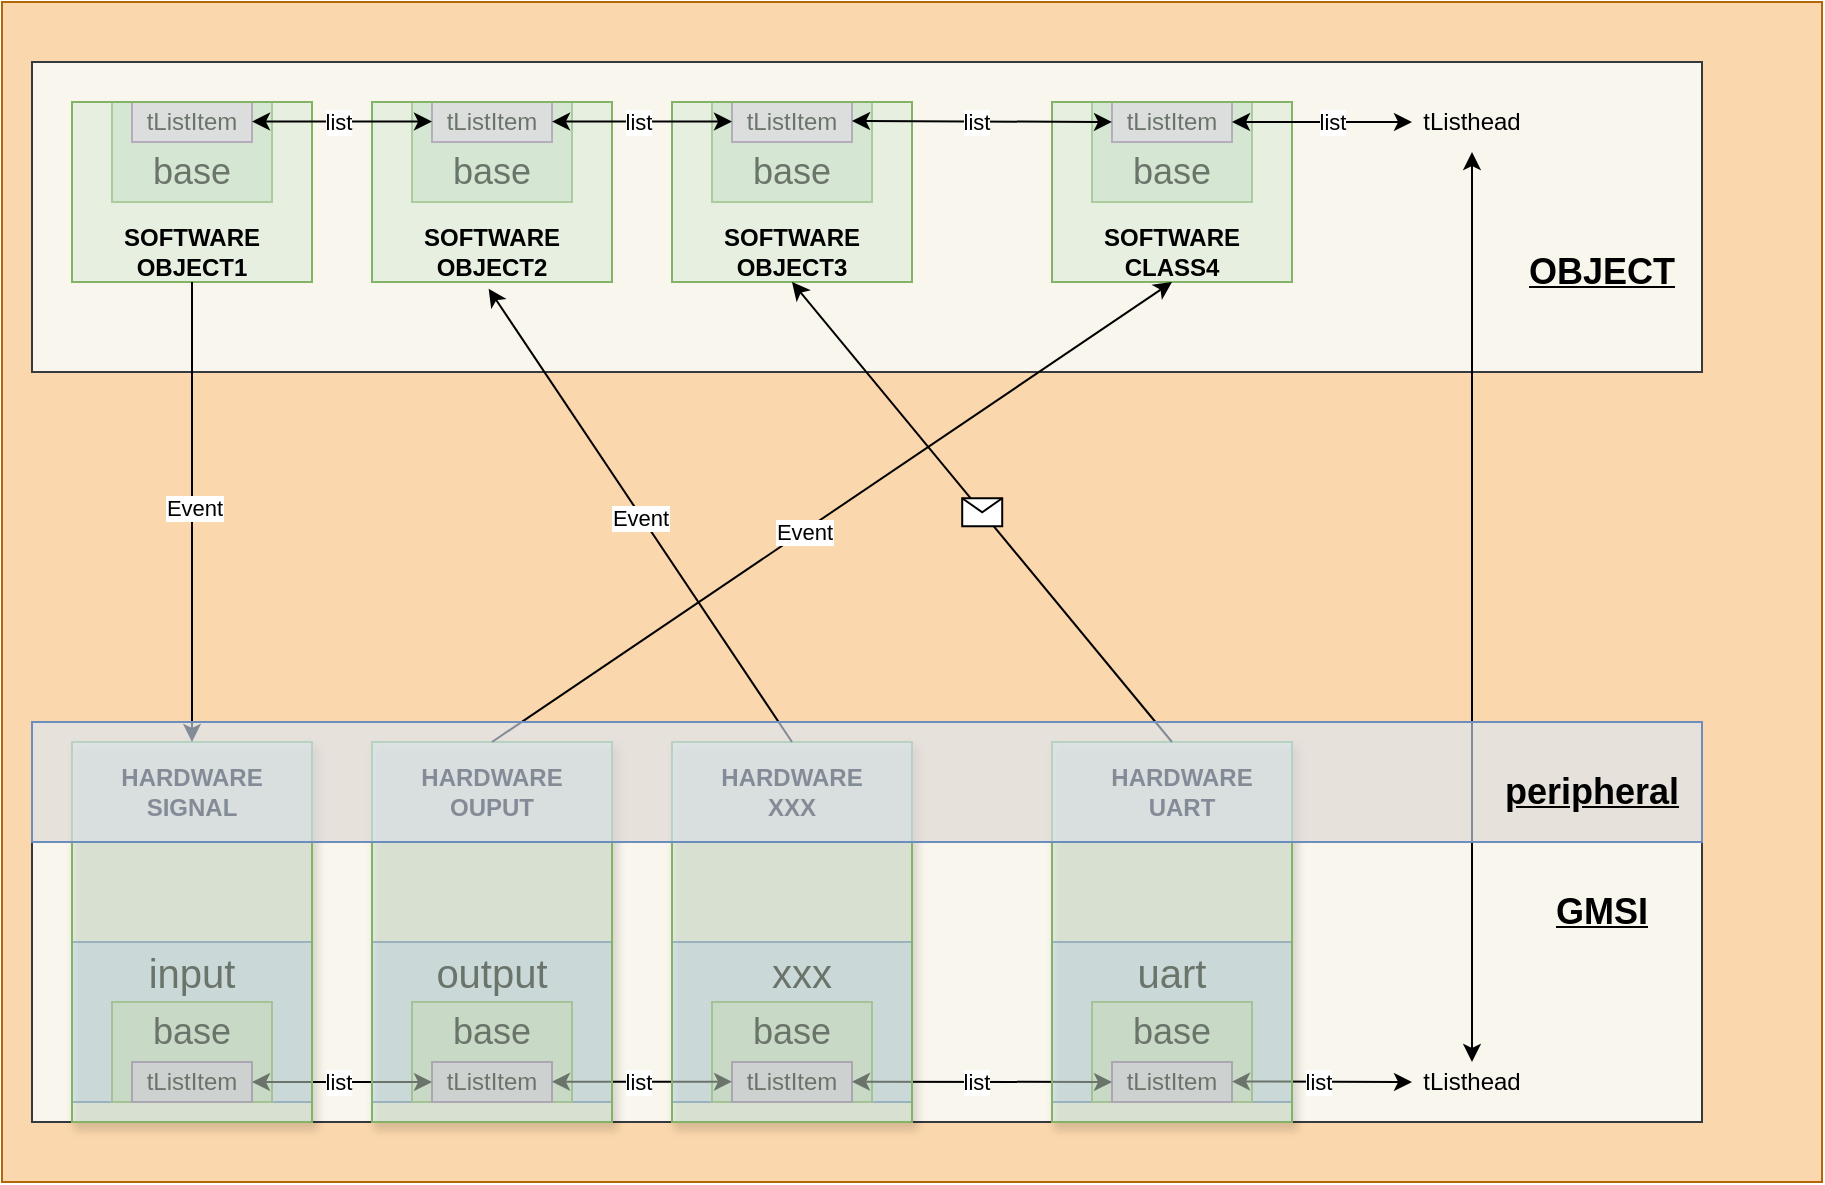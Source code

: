 <mxfile version="22.0.2" type="device">
  <diagram id="prtHgNgQTEPvFCAcTncT" name="Page-1">
    <mxGraphModel dx="1418" dy="828" grid="1" gridSize="10" guides="1" tooltips="1" connect="1" arrows="1" fold="1" page="1" pageScale="1" pageWidth="1169" pageHeight="827" math="0" shadow="0">
      <root>
        <mxCell id="0" />
        <mxCell id="1" parent="0" />
        <mxCell id="mf1GADLFmb1IAwnApvGf-101" value="" style="rounded=0;whiteSpace=wrap;html=1;fillColor=#fad7ac;strokeColor=#b46504;" parent="1" vertex="1">
          <mxGeometry x="129" y="130" width="910" height="590" as="geometry" />
        </mxCell>
        <mxCell id="mf1GADLFmb1IAwnApvGf-99" value="" style="rounded=0;whiteSpace=wrap;html=1;fillColor=#f9f7ed;strokeColor=#36393d;" parent="1" vertex="1">
          <mxGeometry x="144" y="160" width="835" height="155" as="geometry" />
        </mxCell>
        <mxCell id="mf1GADLFmb1IAwnApvGf-37" value="" style="rounded=0;whiteSpace=wrap;html=1;fillColor=#f9f7ed;strokeColor=#36393d;" parent="1" vertex="1">
          <mxGeometry x="144" y="550" width="835" height="140" as="geometry" />
        </mxCell>
        <mxCell id="mf1GADLFmb1IAwnApvGf-11" value="" style="rounded=0;whiteSpace=wrap;html=1;fillColor=#dae8fc;strokeColor=#6c8ebf;" parent="1" vertex="1">
          <mxGeometry x="164" y="600" width="120" height="80" as="geometry" />
        </mxCell>
        <mxCell id="mf1GADLFmb1IAwnApvGf-12" value="&lt;font style=&quot;font-size: 20px;&quot;&gt;input&lt;/font&gt;" style="text;html=1;strokeColor=none;fillColor=none;align=center;verticalAlign=middle;whiteSpace=wrap;rounded=0;" parent="1" vertex="1">
          <mxGeometry x="194" y="600" width="60" height="30" as="geometry" />
        </mxCell>
        <mxCell id="mf1GADLFmb1IAwnApvGf-6" style="edgeStyle=orthogonalEdgeStyle;rounded=0;orthogonalLoop=1;jettySize=auto;html=1;exitX=0;exitY=0;exitDx=0;exitDy=0;" parent="1" edge="1">
          <mxGeometry relative="1" as="geometry">
            <mxPoint x="209.0" y="640" as="sourcePoint" />
            <mxPoint x="209.0" y="640" as="targetPoint" />
          </mxGeometry>
        </mxCell>
        <mxCell id="mf1GADLFmb1IAwnApvGf-9" value="" style="rounded=0;whiteSpace=wrap;html=1;fillColor=#d5e8d4;strokeColor=#82b366;" parent="1" vertex="1">
          <mxGeometry x="184" y="630" width="80" height="50" as="geometry" />
        </mxCell>
        <mxCell id="mf1GADLFmb1IAwnApvGf-8" value="tListItem" style="rounded=0;whiteSpace=wrap;html=1;fillColor=#e1d5e7;strokeColor=#9673a6;shadow=0;" parent="1" vertex="1">
          <mxGeometry x="194" y="660" width="60" height="20" as="geometry" />
        </mxCell>
        <mxCell id="mf1GADLFmb1IAwnApvGf-10" value="&lt;font style=&quot;font-size: 18px;&quot;&gt;base&lt;/font&gt;" style="text;html=1;strokeColor=none;fillColor=none;align=center;verticalAlign=middle;whiteSpace=wrap;rounded=0;" parent="1" vertex="1">
          <mxGeometry x="199" y="630" width="50" height="30" as="geometry" />
        </mxCell>
        <mxCell id="mf1GADLFmb1IAwnApvGf-13" value="" style="rounded=0;whiteSpace=wrap;html=1;fillColor=#dae8fc;strokeColor=#6c8ebf;" parent="1" vertex="1">
          <mxGeometry x="314" y="600" width="120" height="80" as="geometry" />
        </mxCell>
        <mxCell id="mf1GADLFmb1IAwnApvGf-14" style="edgeStyle=orthogonalEdgeStyle;rounded=0;orthogonalLoop=1;jettySize=auto;html=1;exitX=0;exitY=0;exitDx=0;exitDy=0;" parent="1" edge="1">
          <mxGeometry relative="1" as="geometry">
            <mxPoint x="359.0" y="640" as="sourcePoint" />
            <mxPoint x="359.0" y="640" as="targetPoint" />
          </mxGeometry>
        </mxCell>
        <mxCell id="mf1GADLFmb1IAwnApvGf-15" value="" style="rounded=0;whiteSpace=wrap;html=1;fillColor=#d5e8d4;strokeColor=#82b366;" parent="1" vertex="1">
          <mxGeometry x="334" y="630" width="80" height="50" as="geometry" />
        </mxCell>
        <mxCell id="mf1GADLFmb1IAwnApvGf-16" value="tListItem" style="rounded=0;whiteSpace=wrap;html=1;fillColor=#e1d5e7;strokeColor=#9673a6;shadow=0;" parent="1" vertex="1">
          <mxGeometry x="344" y="660" width="60" height="20" as="geometry" />
        </mxCell>
        <mxCell id="mf1GADLFmb1IAwnApvGf-17" value="&lt;font style=&quot;font-size: 18px;&quot;&gt;base&lt;/font&gt;" style="text;html=1;strokeColor=none;fillColor=none;align=center;verticalAlign=middle;whiteSpace=wrap;rounded=0;" parent="1" vertex="1">
          <mxGeometry x="349" y="630" width="50" height="30" as="geometry" />
        </mxCell>
        <mxCell id="mf1GADLFmb1IAwnApvGf-18" value="" style="rounded=0;whiteSpace=wrap;html=1;fillColor=#dae8fc;strokeColor=#6c8ebf;" parent="1" vertex="1">
          <mxGeometry x="464" y="600" width="120" height="80" as="geometry" />
        </mxCell>
        <mxCell id="mf1GADLFmb1IAwnApvGf-19" style="edgeStyle=orthogonalEdgeStyle;rounded=0;orthogonalLoop=1;jettySize=auto;html=1;exitX=0;exitY=0;exitDx=0;exitDy=0;" parent="1" edge="1">
          <mxGeometry relative="1" as="geometry">
            <mxPoint x="509" y="640" as="sourcePoint" />
            <mxPoint x="509" y="640" as="targetPoint" />
          </mxGeometry>
        </mxCell>
        <mxCell id="mf1GADLFmb1IAwnApvGf-20" value="" style="rounded=0;whiteSpace=wrap;html=1;fillColor=#d5e8d4;strokeColor=#82b366;" parent="1" vertex="1">
          <mxGeometry x="484" y="630" width="80" height="50" as="geometry" />
        </mxCell>
        <mxCell id="mf1GADLFmb1IAwnApvGf-21" value="tListItem" style="rounded=0;whiteSpace=wrap;html=1;fillColor=#e1d5e7;strokeColor=#9673a6;shadow=0;" parent="1" vertex="1">
          <mxGeometry x="494" y="660" width="60" height="20" as="geometry" />
        </mxCell>
        <mxCell id="mf1GADLFmb1IAwnApvGf-22" value="&lt;font style=&quot;font-size: 18px;&quot;&gt;base&lt;/font&gt;" style="text;html=1;strokeColor=none;fillColor=none;align=center;verticalAlign=middle;whiteSpace=wrap;rounded=0;" parent="1" vertex="1">
          <mxGeometry x="499" y="630" width="50" height="30" as="geometry" />
        </mxCell>
        <mxCell id="mf1GADLFmb1IAwnApvGf-23" value="" style="rounded=0;whiteSpace=wrap;html=1;fillColor=#dae8fc;strokeColor=#6c8ebf;" parent="1" vertex="1">
          <mxGeometry x="654" y="600" width="120" height="80" as="geometry" />
        </mxCell>
        <mxCell id="mf1GADLFmb1IAwnApvGf-24" style="edgeStyle=orthogonalEdgeStyle;rounded=0;orthogonalLoop=1;jettySize=auto;html=1;exitX=0;exitY=0;exitDx=0;exitDy=0;" parent="1" edge="1">
          <mxGeometry relative="1" as="geometry">
            <mxPoint x="699" y="640" as="sourcePoint" />
            <mxPoint x="699" y="640" as="targetPoint" />
          </mxGeometry>
        </mxCell>
        <mxCell id="mf1GADLFmb1IAwnApvGf-25" value="" style="rounded=0;whiteSpace=wrap;html=1;fillColor=#d5e8d4;strokeColor=#82b366;" parent="1" vertex="1">
          <mxGeometry x="674" y="630" width="80" height="50" as="geometry" />
        </mxCell>
        <mxCell id="mf1GADLFmb1IAwnApvGf-26" value="tListItem" style="rounded=0;whiteSpace=wrap;html=1;fillColor=#e1d5e7;strokeColor=#9673a6;shadow=0;" parent="1" vertex="1">
          <mxGeometry x="684" y="660" width="60" height="20" as="geometry" />
        </mxCell>
        <mxCell id="mf1GADLFmb1IAwnApvGf-27" value="&lt;font style=&quot;font-size: 18px;&quot;&gt;base&lt;/font&gt;" style="text;html=1;strokeColor=none;fillColor=none;align=center;verticalAlign=middle;whiteSpace=wrap;rounded=0;" parent="1" vertex="1">
          <mxGeometry x="689" y="630" width="50" height="30" as="geometry" />
        </mxCell>
        <mxCell id="mf1GADLFmb1IAwnApvGf-28" value="" style="endArrow=classic;startArrow=classic;html=1;rounded=0;exitX=1;exitY=0.5;exitDx=0;exitDy=0;" parent="1" source="mf1GADLFmb1IAwnApvGf-8" edge="1">
          <mxGeometry width="50" height="50" relative="1" as="geometry">
            <mxPoint x="294" y="720" as="sourcePoint" />
            <mxPoint x="344" y="670" as="targetPoint" />
          </mxGeometry>
        </mxCell>
        <mxCell id="mf1GADLFmb1IAwnApvGf-29" value="list" style="edgeLabel;html=1;align=center;verticalAlign=middle;resizable=0;points=[];" parent="mf1GADLFmb1IAwnApvGf-28" vertex="1" connectable="0">
          <mxGeometry x="-0.048" relative="1" as="geometry">
            <mxPoint as="offset" />
          </mxGeometry>
        </mxCell>
        <mxCell id="mf1GADLFmb1IAwnApvGf-30" value="" style="endArrow=classic;startArrow=classic;html=1;rounded=0;exitX=1;exitY=0.5;exitDx=0;exitDy=0;" parent="1" edge="1">
          <mxGeometry width="50" height="50" relative="1" as="geometry">
            <mxPoint x="404" y="669.83" as="sourcePoint" />
            <mxPoint x="494" y="669.83" as="targetPoint" />
          </mxGeometry>
        </mxCell>
        <mxCell id="mf1GADLFmb1IAwnApvGf-31" value="list" style="edgeLabel;html=1;align=center;verticalAlign=middle;resizable=0;points=[];" parent="mf1GADLFmb1IAwnApvGf-30" vertex="1" connectable="0">
          <mxGeometry x="-0.048" relative="1" as="geometry">
            <mxPoint as="offset" />
          </mxGeometry>
        </mxCell>
        <mxCell id="mf1GADLFmb1IAwnApvGf-32" value="" style="endArrow=classic;startArrow=classic;html=1;rounded=0;exitX=1;exitY=0.5;exitDx=0;exitDy=0;entryX=0;entryY=0.5;entryDx=0;entryDy=0;" parent="1" target="mf1GADLFmb1IAwnApvGf-26" edge="1">
          <mxGeometry width="50" height="50" relative="1" as="geometry">
            <mxPoint x="554" y="669.83" as="sourcePoint" />
            <mxPoint x="644" y="669.83" as="targetPoint" />
          </mxGeometry>
        </mxCell>
        <mxCell id="mf1GADLFmb1IAwnApvGf-33" value="list" style="edgeLabel;html=1;align=center;verticalAlign=middle;resizable=0;points=[];" parent="mf1GADLFmb1IAwnApvGf-32" vertex="1" connectable="0">
          <mxGeometry x="-0.048" relative="1" as="geometry">
            <mxPoint as="offset" />
          </mxGeometry>
        </mxCell>
        <mxCell id="mf1GADLFmb1IAwnApvGf-34" value="" style="endArrow=classic;startArrow=classic;html=1;rounded=0;exitX=1;exitY=0.5;exitDx=0;exitDy=0;entryX=0;entryY=0.5;entryDx=0;entryDy=0;" parent="1" target="mf1GADLFmb1IAwnApvGf-36" edge="1">
          <mxGeometry width="50" height="50" relative="1" as="geometry">
            <mxPoint x="744" y="669.76" as="sourcePoint" />
            <mxPoint x="824" y="669.93" as="targetPoint" />
          </mxGeometry>
        </mxCell>
        <mxCell id="mf1GADLFmb1IAwnApvGf-35" value="list" style="edgeLabel;html=1;align=center;verticalAlign=middle;resizable=0;points=[];" parent="mf1GADLFmb1IAwnApvGf-34" vertex="1" connectable="0">
          <mxGeometry x="-0.048" relative="1" as="geometry">
            <mxPoint as="offset" />
          </mxGeometry>
        </mxCell>
        <mxCell id="mf1GADLFmb1IAwnApvGf-36" value="tListhead" style="text;html=1;strokeColor=none;fillColor=none;align=center;verticalAlign=middle;whiteSpace=wrap;rounded=0;" parent="1" vertex="1">
          <mxGeometry x="834" y="655" width="60" height="30" as="geometry" />
        </mxCell>
        <mxCell id="mf1GADLFmb1IAwnApvGf-38" value="&lt;u style=&quot;font-size: 18px;&quot;&gt;GMSI&lt;/u&gt;" style="text;html=1;align=center;verticalAlign=middle;whiteSpace=wrap;rounded=0;shadow=1;fontStyle=1;fontSize=18;" parent="1" vertex="1">
          <mxGeometry x="899" y="570" width="60" height="30" as="geometry" />
        </mxCell>
        <mxCell id="mf1GADLFmb1IAwnApvGf-39" value="&lt;span style=&quot;font-size: 20px;&quot;&gt;output&lt;/span&gt;" style="text;html=1;strokeColor=none;fillColor=none;align=center;verticalAlign=middle;whiteSpace=wrap;rounded=0;" parent="1" vertex="1">
          <mxGeometry x="344" y="600" width="60" height="30" as="geometry" />
        </mxCell>
        <mxCell id="mf1GADLFmb1IAwnApvGf-40" value="&lt;font style=&quot;font-size: 20px;&quot;&gt;uart&lt;/font&gt;" style="text;html=1;strokeColor=none;fillColor=none;align=center;verticalAlign=middle;whiteSpace=wrap;rounded=0;" parent="1" vertex="1">
          <mxGeometry x="684" y="600" width="60" height="30" as="geometry" />
        </mxCell>
        <mxCell id="mf1GADLFmb1IAwnApvGf-41" value="&lt;font style=&quot;font-size: 20px;&quot;&gt;xxx&lt;/font&gt;" style="text;html=1;strokeColor=none;fillColor=none;align=center;verticalAlign=middle;whiteSpace=wrap;rounded=0;" parent="1" vertex="1">
          <mxGeometry x="499" y="600" width="60" height="30" as="geometry" />
        </mxCell>
        <mxCell id="mf1GADLFmb1IAwnApvGf-42" value="" style="rounded=0;whiteSpace=wrap;html=1;fillColor=#d5e8d4;textOpacity=50;shadow=1;strokeColor=#82b366;glass=0;fillOpacity=50;" parent="1" vertex="1">
          <mxGeometry x="164" y="500" width="120" height="190" as="geometry" />
        </mxCell>
        <mxCell id="mf1GADLFmb1IAwnApvGf-44" value="" style="rounded=0;whiteSpace=wrap;html=1;fillColor=#d5e8d4;textOpacity=50;shadow=1;strokeColor=#82b366;glass=0;fillOpacity=50;" parent="1" vertex="1">
          <mxGeometry x="314" y="500" width="120" height="190" as="geometry" />
        </mxCell>
        <mxCell id="mf1GADLFmb1IAwnApvGf-46" value="" style="rounded=0;whiteSpace=wrap;html=1;fillColor=#d5e8d4;textOpacity=50;shadow=1;strokeColor=#82b366;glass=0;fillOpacity=50;" parent="1" vertex="1">
          <mxGeometry x="654" y="500" width="120" height="190" as="geometry" />
        </mxCell>
        <mxCell id="mf1GADLFmb1IAwnApvGf-48" value="" style="rounded=0;whiteSpace=wrap;html=1;fillColor=#d5e8d4;textOpacity=50;shadow=1;strokeColor=#82b366;glass=0;fillOpacity=50;" parent="1" vertex="1">
          <mxGeometry x="464" y="500" width="120" height="190" as="geometry" />
        </mxCell>
        <mxCell id="mf1GADLFmb1IAwnApvGf-50" style="edgeStyle=orthogonalEdgeStyle;rounded=0;orthogonalLoop=1;jettySize=auto;html=1;exitX=0;exitY=0;exitDx=0;exitDy=0;" parent="1" edge="1">
          <mxGeometry relative="1" as="geometry">
            <mxPoint x="209.0" y="190" as="sourcePoint" />
            <mxPoint x="209.0" y="190" as="targetPoint" />
          </mxGeometry>
        </mxCell>
        <mxCell id="mf1GADLFmb1IAwnApvGf-51" value="" style="rounded=0;whiteSpace=wrap;html=1;fillColor=#d5e8d4;strokeColor=#82b366;" parent="1" vertex="1">
          <mxGeometry x="184" y="180" width="80" height="50" as="geometry" />
        </mxCell>
        <mxCell id="mf1GADLFmb1IAwnApvGf-52" value="tListItem" style="rounded=0;whiteSpace=wrap;html=1;fillColor=#e1d5e7;strokeColor=#9673a6;shadow=0;" parent="1" vertex="1">
          <mxGeometry x="194" y="180" width="60" height="20" as="geometry" />
        </mxCell>
        <mxCell id="mf1GADLFmb1IAwnApvGf-53" value="&lt;font style=&quot;font-size: 18px;&quot;&gt;base&lt;/font&gt;" style="text;html=1;strokeColor=none;fillColor=none;align=center;verticalAlign=middle;whiteSpace=wrap;rounded=0;" parent="1" vertex="1">
          <mxGeometry x="199" y="200" width="50" height="30" as="geometry" />
        </mxCell>
        <mxCell id="mf1GADLFmb1IAwnApvGf-54" value="" style="rounded=0;whiteSpace=wrap;html=1;fillColor=#d5e8d4;strokeColor=#82b366;fillOpacity=50;" parent="1" vertex="1">
          <mxGeometry x="164" y="180" width="120" height="90" as="geometry" />
        </mxCell>
        <mxCell id="mf1GADLFmb1IAwnApvGf-56" value="SOFTWARE&lt;br&gt;OBJECT1" style="text;html=1;strokeColor=none;fillColor=none;align=center;verticalAlign=middle;whiteSpace=wrap;rounded=0;fontStyle=1" parent="1" vertex="1">
          <mxGeometry x="194" y="240" width="60" height="30" as="geometry" />
        </mxCell>
        <mxCell id="mf1GADLFmb1IAwnApvGf-57" style="edgeStyle=orthogonalEdgeStyle;rounded=0;orthogonalLoop=1;jettySize=auto;html=1;exitX=0;exitY=0;exitDx=0;exitDy=0;" parent="1" edge="1">
          <mxGeometry relative="1" as="geometry">
            <mxPoint x="359.0" y="190" as="sourcePoint" />
            <mxPoint x="359.0" y="190" as="targetPoint" />
          </mxGeometry>
        </mxCell>
        <mxCell id="mf1GADLFmb1IAwnApvGf-58" value="" style="rounded=0;whiteSpace=wrap;html=1;fillColor=#d5e8d4;strokeColor=#82b366;" parent="1" vertex="1">
          <mxGeometry x="334" y="180" width="80" height="50" as="geometry" />
        </mxCell>
        <mxCell id="mf1GADLFmb1IAwnApvGf-59" value="tListItem" style="rounded=0;whiteSpace=wrap;html=1;fillColor=#e1d5e7;strokeColor=#9673a6;shadow=0;" parent="1" vertex="1">
          <mxGeometry x="344" y="180" width="60" height="20" as="geometry" />
        </mxCell>
        <mxCell id="mf1GADLFmb1IAwnApvGf-60" value="&lt;font style=&quot;font-size: 18px;&quot;&gt;base&lt;/font&gt;" style="text;html=1;strokeColor=none;fillColor=none;align=center;verticalAlign=middle;whiteSpace=wrap;rounded=0;" parent="1" vertex="1">
          <mxGeometry x="349" y="200" width="50" height="30" as="geometry" />
        </mxCell>
        <mxCell id="mf1GADLFmb1IAwnApvGf-61" value="" style="rounded=0;whiteSpace=wrap;html=1;fillColor=#d5e8d4;strokeColor=#82b366;fillOpacity=50;" parent="1" vertex="1">
          <mxGeometry x="314" y="180" width="120" height="90" as="geometry" />
        </mxCell>
        <mxCell id="mf1GADLFmb1IAwnApvGf-62" value="SOFTWARE&lt;br&gt;OBJECT2" style="text;html=1;strokeColor=none;fillColor=none;align=center;verticalAlign=middle;whiteSpace=wrap;rounded=0;fontStyle=1" parent="1" vertex="1">
          <mxGeometry x="344" y="240" width="60" height="30" as="geometry" />
        </mxCell>
        <mxCell id="mf1GADLFmb1IAwnApvGf-63" style="edgeStyle=orthogonalEdgeStyle;rounded=0;orthogonalLoop=1;jettySize=auto;html=1;exitX=0;exitY=0;exitDx=0;exitDy=0;" parent="1" edge="1">
          <mxGeometry relative="1" as="geometry">
            <mxPoint x="509" y="190" as="sourcePoint" />
            <mxPoint x="509" y="190" as="targetPoint" />
          </mxGeometry>
        </mxCell>
        <mxCell id="mf1GADLFmb1IAwnApvGf-64" value="" style="rounded=0;whiteSpace=wrap;html=1;fillColor=#d5e8d4;strokeColor=#82b366;" parent="1" vertex="1">
          <mxGeometry x="484" y="180" width="80" height="50" as="geometry" />
        </mxCell>
        <mxCell id="mf1GADLFmb1IAwnApvGf-65" value="tListItem" style="rounded=0;whiteSpace=wrap;html=1;fillColor=#e1d5e7;strokeColor=#9673a6;shadow=0;" parent="1" vertex="1">
          <mxGeometry x="494" y="180" width="60" height="20" as="geometry" />
        </mxCell>
        <mxCell id="mf1GADLFmb1IAwnApvGf-66" value="&lt;font style=&quot;font-size: 18px;&quot;&gt;base&lt;/font&gt;" style="text;html=1;strokeColor=none;fillColor=none;align=center;verticalAlign=middle;whiteSpace=wrap;rounded=0;" parent="1" vertex="1">
          <mxGeometry x="499" y="200" width="50" height="30" as="geometry" />
        </mxCell>
        <mxCell id="mf1GADLFmb1IAwnApvGf-67" value="" style="rounded=0;whiteSpace=wrap;html=1;fillColor=#d5e8d4;strokeColor=#82b366;fillOpacity=50;" parent="1" vertex="1">
          <mxGeometry x="464" y="180" width="120" height="90" as="geometry" />
        </mxCell>
        <mxCell id="mf1GADLFmb1IAwnApvGf-68" value="SOFTWARE&lt;br&gt;OBJECT3" style="text;html=1;strokeColor=none;fillColor=none;align=center;verticalAlign=middle;whiteSpace=wrap;rounded=0;fontStyle=1" parent="1" vertex="1">
          <mxGeometry x="494" y="240" width="60" height="30" as="geometry" />
        </mxCell>
        <mxCell id="mf1GADLFmb1IAwnApvGf-69" style="edgeStyle=orthogonalEdgeStyle;rounded=0;orthogonalLoop=1;jettySize=auto;html=1;exitX=0;exitY=0;exitDx=0;exitDy=0;" parent="1" edge="1">
          <mxGeometry relative="1" as="geometry">
            <mxPoint x="699" y="190" as="sourcePoint" />
            <mxPoint x="699" y="190" as="targetPoint" />
          </mxGeometry>
        </mxCell>
        <mxCell id="mf1GADLFmb1IAwnApvGf-70" value="" style="rounded=0;whiteSpace=wrap;html=1;fillColor=#d5e8d4;strokeColor=#82b366;" parent="1" vertex="1">
          <mxGeometry x="674" y="180" width="80" height="50" as="geometry" />
        </mxCell>
        <mxCell id="mf1GADLFmb1IAwnApvGf-71" value="tListItem" style="rounded=0;whiteSpace=wrap;html=1;fillColor=#e1d5e7;strokeColor=#9673a6;shadow=0;" parent="1" vertex="1">
          <mxGeometry x="684" y="180" width="60" height="20" as="geometry" />
        </mxCell>
        <mxCell id="mf1GADLFmb1IAwnApvGf-72" value="&lt;font style=&quot;font-size: 18px;&quot;&gt;base&lt;/font&gt;" style="text;html=1;strokeColor=none;fillColor=none;align=center;verticalAlign=middle;whiteSpace=wrap;rounded=0;" parent="1" vertex="1">
          <mxGeometry x="689" y="200" width="50" height="30" as="geometry" />
        </mxCell>
        <mxCell id="mf1GADLFmb1IAwnApvGf-73" value="" style="rounded=0;whiteSpace=wrap;html=1;fillColor=#d5e8d4;strokeColor=#82b366;fillOpacity=50;" parent="1" vertex="1">
          <mxGeometry x="654" y="180" width="120" height="90" as="geometry" />
        </mxCell>
        <mxCell id="mf1GADLFmb1IAwnApvGf-74" value="SOFTWARE&lt;br&gt;CLASS4" style="text;html=1;strokeColor=none;fillColor=none;align=center;verticalAlign=middle;whiteSpace=wrap;rounded=0;fontStyle=1" parent="1" vertex="1">
          <mxGeometry x="684" y="240" width="60" height="30" as="geometry" />
        </mxCell>
        <mxCell id="mf1GADLFmb1IAwnApvGf-75" value="" style="endArrow=classic;startArrow=classic;html=1;rounded=0;exitX=1;exitY=0.5;exitDx=0;exitDy=0;" parent="1" edge="1">
          <mxGeometry width="50" height="50" relative="1" as="geometry">
            <mxPoint x="254" y="189.8" as="sourcePoint" />
            <mxPoint x="344" y="189.8" as="targetPoint" />
          </mxGeometry>
        </mxCell>
        <mxCell id="mf1GADLFmb1IAwnApvGf-76" value="list" style="edgeLabel;html=1;align=center;verticalAlign=middle;resizable=0;points=[];" parent="mf1GADLFmb1IAwnApvGf-75" vertex="1" connectable="0">
          <mxGeometry x="-0.048" relative="1" as="geometry">
            <mxPoint as="offset" />
          </mxGeometry>
        </mxCell>
        <mxCell id="mf1GADLFmb1IAwnApvGf-77" value="" style="endArrow=classic;startArrow=classic;html=1;rounded=0;exitX=1;exitY=0.5;exitDx=0;exitDy=0;" parent="1" edge="1">
          <mxGeometry width="50" height="50" relative="1" as="geometry">
            <mxPoint x="404" y="189.8" as="sourcePoint" />
            <mxPoint x="494" y="189.8" as="targetPoint" />
          </mxGeometry>
        </mxCell>
        <mxCell id="mf1GADLFmb1IAwnApvGf-78" value="list" style="edgeLabel;html=1;align=center;verticalAlign=middle;resizable=0;points=[];" parent="mf1GADLFmb1IAwnApvGf-77" vertex="1" connectable="0">
          <mxGeometry x="-0.048" relative="1" as="geometry">
            <mxPoint as="offset" />
          </mxGeometry>
        </mxCell>
        <mxCell id="mf1GADLFmb1IAwnApvGf-79" value="" style="endArrow=classic;startArrow=classic;html=1;rounded=0;exitX=1;exitY=0.5;exitDx=0;exitDy=0;entryX=0.25;entryY=0.111;entryDx=0;entryDy=0;entryPerimeter=0;" parent="1" target="mf1GADLFmb1IAwnApvGf-73" edge="1">
          <mxGeometry width="50" height="50" relative="1" as="geometry">
            <mxPoint x="554" y="189.5" as="sourcePoint" />
            <mxPoint x="644" y="189.5" as="targetPoint" />
          </mxGeometry>
        </mxCell>
        <mxCell id="mf1GADLFmb1IAwnApvGf-80" value="list" style="edgeLabel;html=1;align=center;verticalAlign=middle;resizable=0;points=[];" parent="mf1GADLFmb1IAwnApvGf-79" vertex="1" connectable="0">
          <mxGeometry x="-0.048" relative="1" as="geometry">
            <mxPoint as="offset" />
          </mxGeometry>
        </mxCell>
        <mxCell id="mf1GADLFmb1IAwnApvGf-82" value="" style="endArrow=classic;startArrow=classic;html=1;rounded=0;entryX=0.5;entryY=1;entryDx=0;entryDy=0;" parent="1" target="mf1GADLFmb1IAwnApvGf-96" edge="1">
          <mxGeometry width="50" height="50" relative="1" as="geometry">
            <mxPoint x="864" y="660" as="sourcePoint" />
            <mxPoint x="864" y="350" as="targetPoint" />
          </mxGeometry>
        </mxCell>
        <mxCell id="mf1GADLFmb1IAwnApvGf-83" value="" style="endArrow=classic;html=1;rounded=0;entryX=0.5;entryY=1;entryDx=0;entryDy=0;exitX=0.5;exitY=0;exitDx=0;exitDy=0;" parent="1" source="mf1GADLFmb1IAwnApvGf-46" target="mf1GADLFmb1IAwnApvGf-68" edge="1">
          <mxGeometry relative="1" as="geometry">
            <mxPoint x="704" y="480" as="sourcePoint" />
            <mxPoint x="804" y="480" as="targetPoint" />
          </mxGeometry>
        </mxCell>
        <mxCell id="mf1GADLFmb1IAwnApvGf-84" value="" style="shape=message;html=1;outlineConnect=0;" parent="mf1GADLFmb1IAwnApvGf-83" vertex="1">
          <mxGeometry width="20" height="14" relative="1" as="geometry">
            <mxPoint x="-10" y="-7" as="offset" />
          </mxGeometry>
        </mxCell>
        <mxCell id="mf1GADLFmb1IAwnApvGf-90" value="" style="endArrow=classic;html=1;rounded=0;entryX=0.472;entryY=1.111;entryDx=0;entryDy=0;entryPerimeter=0;" parent="1" target="mf1GADLFmb1IAwnApvGf-62" edge="1">
          <mxGeometry width="50" height="50" relative="1" as="geometry">
            <mxPoint x="524" y="500" as="sourcePoint" />
            <mxPoint x="574" y="450" as="targetPoint" />
          </mxGeometry>
        </mxCell>
        <mxCell id="mf1GADLFmb1IAwnApvGf-91" value="Event" style="edgeLabel;html=1;align=center;verticalAlign=middle;resizable=0;points=[];" parent="mf1GADLFmb1IAwnApvGf-90" vertex="1" connectable="0">
          <mxGeometry x="-0.005" y="1" relative="1" as="geometry">
            <mxPoint as="offset" />
          </mxGeometry>
        </mxCell>
        <mxCell id="mf1GADLFmb1IAwnApvGf-92" value="" style="endArrow=classic;html=1;rounded=0;entryX=0.5;entryY=0;entryDx=0;entryDy=0;exitX=0.5;exitY=1;exitDx=0;exitDy=0;" parent="1" source="mf1GADLFmb1IAwnApvGf-56" target="mf1GADLFmb1IAwnApvGf-42" edge="1">
          <mxGeometry width="50" height="50" relative="1" as="geometry">
            <mxPoint x="594" y="460" as="sourcePoint" />
            <mxPoint x="644" y="410" as="targetPoint" />
          </mxGeometry>
        </mxCell>
        <mxCell id="mf1GADLFmb1IAwnApvGf-93" value="Event" style="edgeLabel;html=1;align=center;verticalAlign=middle;resizable=0;points=[];" parent="mf1GADLFmb1IAwnApvGf-92" vertex="1" connectable="0">
          <mxGeometry x="-0.018" y="1" relative="1" as="geometry">
            <mxPoint as="offset" />
          </mxGeometry>
        </mxCell>
        <mxCell id="mf1GADLFmb1IAwnApvGf-94" value="" style="endArrow=classic;html=1;rounded=0;entryX=0.5;entryY=1;entryDx=0;entryDy=0;" parent="1" target="mf1GADLFmb1IAwnApvGf-74" edge="1">
          <mxGeometry width="50" height="50" relative="1" as="geometry">
            <mxPoint x="374" y="500" as="sourcePoint" />
            <mxPoint x="424" y="450" as="targetPoint" />
          </mxGeometry>
        </mxCell>
        <mxCell id="mf1GADLFmb1IAwnApvGf-95" value="Event" style="edgeLabel;html=1;align=center;verticalAlign=middle;resizable=0;points=[];" parent="mf1GADLFmb1IAwnApvGf-94" vertex="1" connectable="0">
          <mxGeometry x="-0.086" relative="1" as="geometry">
            <mxPoint as="offset" />
          </mxGeometry>
        </mxCell>
        <mxCell id="mf1GADLFmb1IAwnApvGf-96" value="tListhead" style="text;html=1;strokeColor=none;fillColor=none;align=center;verticalAlign=middle;whiteSpace=wrap;rounded=0;" parent="1" vertex="1">
          <mxGeometry x="834" y="175" width="60" height="30" as="geometry" />
        </mxCell>
        <mxCell id="mf1GADLFmb1IAwnApvGf-97" value="" style="endArrow=classic;startArrow=classic;html=1;rounded=0;exitX=0.75;exitY=0.111;exitDx=0;exitDy=0;exitPerimeter=0;" parent="1" source="mf1GADLFmb1IAwnApvGf-73" edge="1">
          <mxGeometry width="50" height="50" relative="1" as="geometry">
            <mxPoint x="784" y="240" as="sourcePoint" />
            <mxPoint x="834" y="190" as="targetPoint" />
          </mxGeometry>
        </mxCell>
        <mxCell id="mf1GADLFmb1IAwnApvGf-98" value="list" style="edgeLabel;html=1;align=center;verticalAlign=middle;resizable=0;points=[];" parent="mf1GADLFmb1IAwnApvGf-97" vertex="1" connectable="0">
          <mxGeometry x="0.289" y="-1" relative="1" as="geometry">
            <mxPoint x="-8" y="-1" as="offset" />
          </mxGeometry>
        </mxCell>
        <mxCell id="mf1GADLFmb1IAwnApvGf-100" value="&lt;u style=&quot;font-size: 18px;&quot;&gt;OBJECT&lt;/u&gt;" style="text;html=1;align=center;verticalAlign=middle;whiteSpace=wrap;rounded=0;shadow=1;fontStyle=1;fontSize=18;" parent="1" vertex="1">
          <mxGeometry x="899" y="250" width="60" height="30" as="geometry" />
        </mxCell>
        <mxCell id="mf1GADLFmb1IAwnApvGf-43" value="HARDWARE&lt;br&gt;SIGNAL" style="text;html=1;strokeColor=none;fillColor=none;align=center;verticalAlign=middle;whiteSpace=wrap;rounded=0;fontStyle=1" parent="1" vertex="1">
          <mxGeometry x="194" y="510" width="60" height="30" as="geometry" />
        </mxCell>
        <mxCell id="mf1GADLFmb1IAwnApvGf-45" value="HARDWARE&lt;br&gt;OUPUT" style="text;html=1;strokeColor=none;fillColor=none;align=center;verticalAlign=middle;whiteSpace=wrap;rounded=0;fontStyle=1" parent="1" vertex="1">
          <mxGeometry x="344" y="510" width="60" height="30" as="geometry" />
        </mxCell>
        <mxCell id="mf1GADLFmb1IAwnApvGf-49" value="HARDWARE&lt;br&gt;XXX" style="text;html=1;strokeColor=none;fillColor=none;align=center;verticalAlign=middle;whiteSpace=wrap;rounded=0;fontStyle=1" parent="1" vertex="1">
          <mxGeometry x="494" y="510" width="60" height="30" as="geometry" />
        </mxCell>
        <mxCell id="mf1GADLFmb1IAwnApvGf-47" value="HARDWARE&lt;br&gt;UART" style="text;html=1;strokeColor=none;fillColor=none;align=center;verticalAlign=middle;whiteSpace=wrap;rounded=0;fontStyle=1" parent="1" vertex="1">
          <mxGeometry x="689" y="510" width="60" height="30" as="geometry" />
        </mxCell>
        <mxCell id="cr7YR5-yYkzE5YJPjU1D-24" value="" style="rounded=0;whiteSpace=wrap;html=1;fillColor=#dae8fc;strokeColor=#6c8ebf;fillOpacity=60;" parent="1" vertex="1">
          <mxGeometry x="144" y="490" width="835" height="60" as="geometry" />
        </mxCell>
        <mxCell id="cr7YR5-yYkzE5YJPjU1D-25" value="&lt;u style=&quot;font-size: 18px;&quot;&gt;peripheral&lt;/u&gt;" style="text;html=1;align=center;verticalAlign=middle;whiteSpace=wrap;rounded=0;shadow=1;fontSize=18;fontStyle=1" parent="1" vertex="1">
          <mxGeometry x="894" y="510" width="60" height="30" as="geometry" />
        </mxCell>
      </root>
    </mxGraphModel>
  </diagram>
</mxfile>
